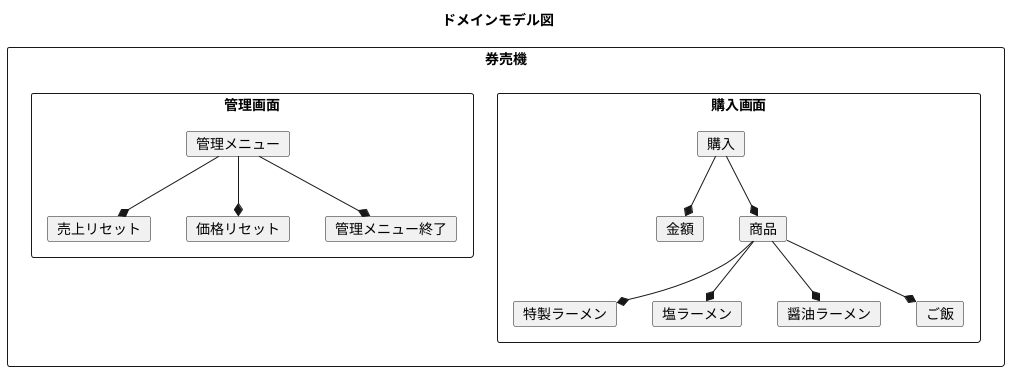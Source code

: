@startuml ドメインモデル図
title ドメインモデル図

rectangle 券売機 { 

rectangle 購入画面{
card 購入
    card 金額
    card 商品
    card 特製ラーメン
    card 塩ラーメン
    card 醤油ラーメン
    card ご飯

購入 --* 商品
購入 --* 金額
商品 --* 特製ラーメン
商品 --* 塩ラーメン
商品 --* 醤油ラーメン
商品 --* ご飯
}

rectangle 管理画面 {
    card 管理メニュー
    card 売上リセット
    card 価格リセット
    card 管理メニュー終了

管理メニュー --* 売上リセット
管理メニュー --* 価格リセット
管理メニュー --* 管理メニュー終了

}
}
@enduml

